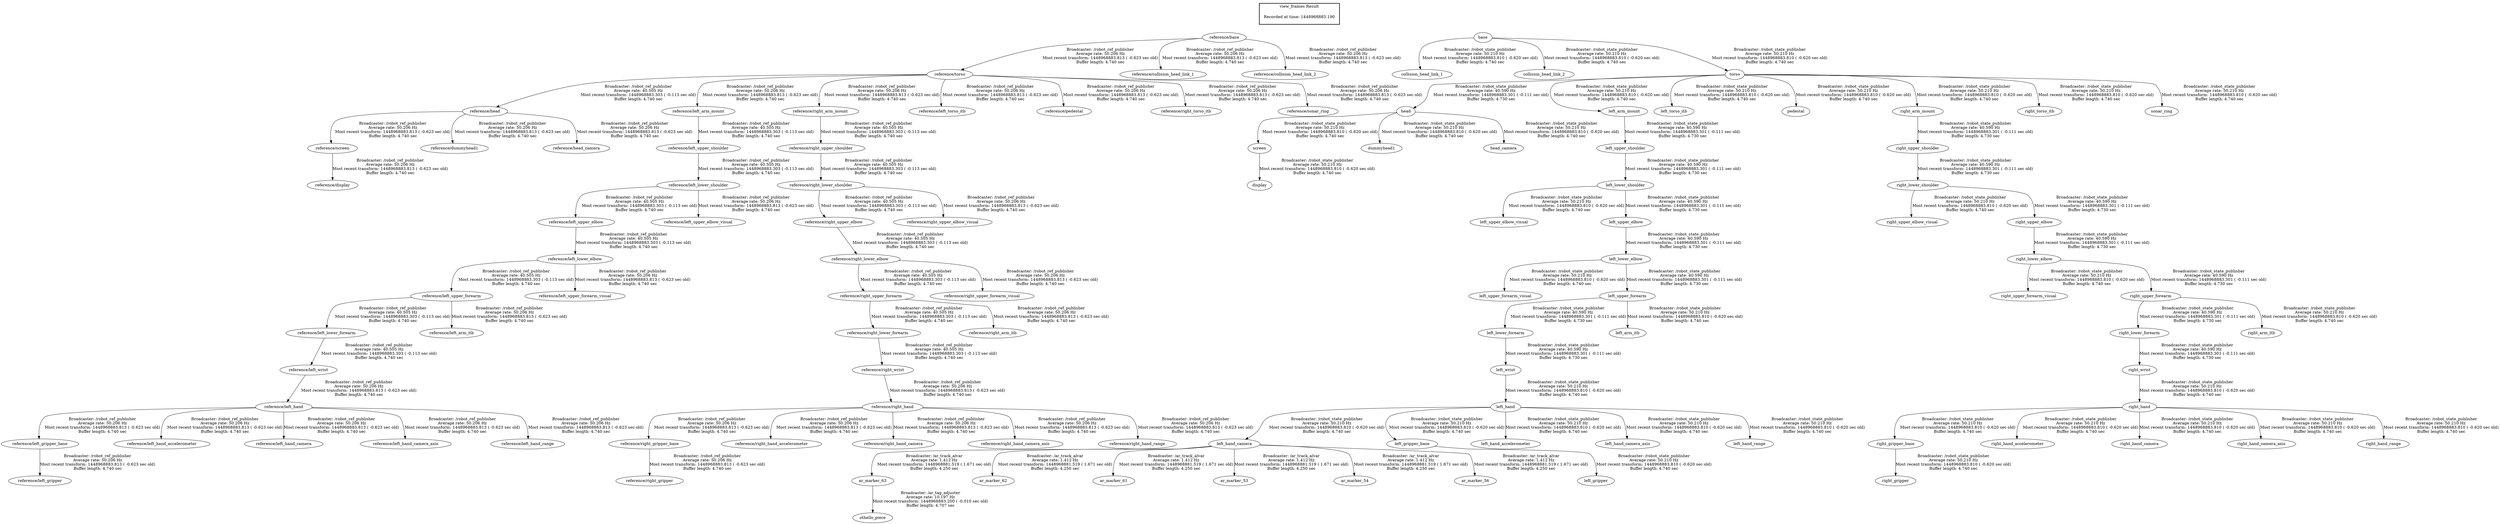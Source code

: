 digraph G {
"ar_marker_63" -> "othello_piece"[label="Broadcaster: /ar_tag_adjuster\nAverage rate: 10.197 Hz\nMost recent transform: 1448968883.200 ( -0.010 sec old)\nBuffer length: 4.707 sec\n"];
"left_hand_camera" -> "ar_marker_63"[label="Broadcaster: /ar_track_alvar\nAverage rate: 1.412 Hz\nMost recent transform: 1448968881.519 ( 1.671 sec old)\nBuffer length: 4.250 sec\n"];
"reference/torso" -> "reference/head"[label="Broadcaster: /robot_ref_publisher\nAverage rate: 40.505 Hz\nMost recent transform: 1448968883.303 ( -0.113 sec old)\nBuffer length: 4.740 sec\n"];
"reference/base" -> "reference/torso"[label="Broadcaster: /robot_ref_publisher\nAverage rate: 50.206 Hz\nMost recent transform: 1448968883.813 ( -0.623 sec old)\nBuffer length: 4.740 sec\n"];
"reference/left_lower_shoulder" -> "reference/left_upper_elbow"[label="Broadcaster: /robot_ref_publisher\nAverage rate: 40.505 Hz\nMost recent transform: 1448968883.303 ( -0.113 sec old)\nBuffer length: 4.740 sec\n"];
"reference/left_upper_shoulder" -> "reference/left_lower_shoulder"[label="Broadcaster: /robot_ref_publisher\nAverage rate: 40.505 Hz\nMost recent transform: 1448968883.303 ( -0.113 sec old)\nBuffer length: 4.740 sec\n"];
"reference/left_upper_elbow" -> "reference/left_lower_elbow"[label="Broadcaster: /robot_ref_publisher\nAverage rate: 40.505 Hz\nMost recent transform: 1448968883.303 ( -0.113 sec old)\nBuffer length: 4.740 sec\n"];
"reference/left_arm_mount" -> "reference/left_upper_shoulder"[label="Broadcaster: /robot_ref_publisher\nAverage rate: 40.505 Hz\nMost recent transform: 1448968883.303 ( -0.113 sec old)\nBuffer length: 4.740 sec\n"];
"reference/torso" -> "reference/left_arm_mount"[label="Broadcaster: /robot_ref_publisher\nAverage rate: 50.206 Hz\nMost recent transform: 1448968883.813 ( -0.623 sec old)\nBuffer length: 4.740 sec\n"];
"reference/left_lower_elbow" -> "reference/left_upper_forearm"[label="Broadcaster: /robot_ref_publisher\nAverage rate: 40.505 Hz\nMost recent transform: 1448968883.303 ( -0.113 sec old)\nBuffer length: 4.740 sec\n"];
"reference/left_upper_forearm" -> "reference/left_lower_forearm"[label="Broadcaster: /robot_ref_publisher\nAverage rate: 40.505 Hz\nMost recent transform: 1448968883.303 ( -0.113 sec old)\nBuffer length: 4.740 sec\n"];
"reference/left_lower_forearm" -> "reference/left_wrist"[label="Broadcaster: /robot_ref_publisher\nAverage rate: 40.505 Hz\nMost recent transform: 1448968883.303 ( -0.113 sec old)\nBuffer length: 4.740 sec\n"];
"reference/right_lower_shoulder" -> "reference/right_upper_elbow"[label="Broadcaster: /robot_ref_publisher\nAverage rate: 40.505 Hz\nMost recent transform: 1448968883.303 ( -0.113 sec old)\nBuffer length: 4.740 sec\n"];
"reference/right_upper_shoulder" -> "reference/right_lower_shoulder"[label="Broadcaster: /robot_ref_publisher\nAverage rate: 40.505 Hz\nMost recent transform: 1448968883.303 ( -0.113 sec old)\nBuffer length: 4.740 sec\n"];
"reference/right_upper_elbow" -> "reference/right_lower_elbow"[label="Broadcaster: /robot_ref_publisher\nAverage rate: 40.505 Hz\nMost recent transform: 1448968883.303 ( -0.113 sec old)\nBuffer length: 4.740 sec\n"];
"reference/right_arm_mount" -> "reference/right_upper_shoulder"[label="Broadcaster: /robot_ref_publisher\nAverage rate: 40.505 Hz\nMost recent transform: 1448968883.303 ( -0.113 sec old)\nBuffer length: 4.740 sec\n"];
"reference/torso" -> "reference/right_arm_mount"[label="Broadcaster: /robot_ref_publisher\nAverage rate: 50.206 Hz\nMost recent transform: 1448968883.813 ( -0.623 sec old)\nBuffer length: 4.740 sec\n"];
"reference/right_lower_elbow" -> "reference/right_upper_forearm"[label="Broadcaster: /robot_ref_publisher\nAverage rate: 40.505 Hz\nMost recent transform: 1448968883.303 ( -0.113 sec old)\nBuffer length: 4.740 sec\n"];
"reference/right_upper_forearm" -> "reference/right_lower_forearm"[label="Broadcaster: /robot_ref_publisher\nAverage rate: 40.505 Hz\nMost recent transform: 1448968883.303 ( -0.113 sec old)\nBuffer length: 4.740 sec\n"];
"reference/right_lower_forearm" -> "reference/right_wrist"[label="Broadcaster: /robot_ref_publisher\nAverage rate: 40.505 Hz\nMost recent transform: 1448968883.303 ( -0.113 sec old)\nBuffer length: 4.740 sec\n"];
"reference/base" -> "reference/collision_head_link_1"[label="Broadcaster: /robot_ref_publisher\nAverage rate: 50.206 Hz\nMost recent transform: 1448968883.813 ( -0.623 sec old)\nBuffer length: 4.740 sec\n"];
"reference/base" -> "reference/collision_head_link_2"[label="Broadcaster: /robot_ref_publisher\nAverage rate: 50.206 Hz\nMost recent transform: 1448968883.813 ( -0.623 sec old)\nBuffer length: 4.740 sec\n"];
"reference/screen" -> "reference/display"[label="Broadcaster: /robot_ref_publisher\nAverage rate: 50.206 Hz\nMost recent transform: 1448968883.813 ( -0.623 sec old)\nBuffer length: 4.740 sec\n"];
"reference/head" -> "reference/screen"[label="Broadcaster: /robot_ref_publisher\nAverage rate: 50.206 Hz\nMost recent transform: 1448968883.813 ( -0.623 sec old)\nBuffer length: 4.740 sec\n"];
"reference/head" -> "reference/dummyhead1"[label="Broadcaster: /robot_ref_publisher\nAverage rate: 50.206 Hz\nMost recent transform: 1448968883.813 ( -0.623 sec old)\nBuffer length: 4.740 sec\n"];
"reference/head" -> "reference/head_camera"[label="Broadcaster: /robot_ref_publisher\nAverage rate: 50.206 Hz\nMost recent transform: 1448968883.813 ( -0.623 sec old)\nBuffer length: 4.740 sec\n"];
"reference/left_lower_shoulder" -> "reference/left_upper_elbow_visual"[label="Broadcaster: /robot_ref_publisher\nAverage rate: 50.206 Hz\nMost recent transform: 1448968883.813 ( -0.623 sec old)\nBuffer length: 4.740 sec\n"];
"reference/left_gripper_base" -> "reference/left_gripper"[label="Broadcaster: /robot_ref_publisher\nAverage rate: 50.206 Hz\nMost recent transform: 1448968883.813 ( -0.623 sec old)\nBuffer length: 4.740 sec\n"];
"reference/left_hand" -> "reference/left_gripper_base"[label="Broadcaster: /robot_ref_publisher\nAverage rate: 50.206 Hz\nMost recent transform: 1448968883.813 ( -0.623 sec old)\nBuffer length: 4.740 sec\n"];
"reference/left_wrist" -> "reference/left_hand"[label="Broadcaster: /robot_ref_publisher\nAverage rate: 50.206 Hz\nMost recent transform: 1448968883.813 ( -0.623 sec old)\nBuffer length: 4.740 sec\n"];
"reference/left_hand" -> "reference/left_hand_accelerometer"[label="Broadcaster: /robot_ref_publisher\nAverage rate: 50.206 Hz\nMost recent transform: 1448968883.813 ( -0.623 sec old)\nBuffer length: 4.740 sec\n"];
"reference/left_hand" -> "reference/left_hand_camera"[label="Broadcaster: /robot_ref_publisher\nAverage rate: 50.206 Hz\nMost recent transform: 1448968883.813 ( -0.623 sec old)\nBuffer length: 4.740 sec\n"];
"reference/left_hand" -> "reference/left_hand_camera_axis"[label="Broadcaster: /robot_ref_publisher\nAverage rate: 50.206 Hz\nMost recent transform: 1448968883.813 ( -0.623 sec old)\nBuffer length: 4.740 sec\n"];
"reference/left_hand" -> "reference/left_hand_range"[label="Broadcaster: /robot_ref_publisher\nAverage rate: 50.206 Hz\nMost recent transform: 1448968883.813 ( -0.623 sec old)\nBuffer length: 4.740 sec\n"];
"reference/torso" -> "reference/left_torso_itb"[label="Broadcaster: /robot_ref_publisher\nAverage rate: 50.206 Hz\nMost recent transform: 1448968883.813 ( -0.623 sec old)\nBuffer length: 4.740 sec\n"];
"reference/left_lower_elbow" -> "reference/left_upper_forearm_visual"[label="Broadcaster: /robot_ref_publisher\nAverage rate: 50.206 Hz\nMost recent transform: 1448968883.813 ( -0.623 sec old)\nBuffer length: 4.740 sec\n"];
"reference/left_upper_forearm" -> "reference/left_arm_itb"[label="Broadcaster: /robot_ref_publisher\nAverage rate: 50.206 Hz\nMost recent transform: 1448968883.813 ( -0.623 sec old)\nBuffer length: 4.740 sec\n"];
"reference/torso" -> "reference/pedestal"[label="Broadcaster: /robot_ref_publisher\nAverage rate: 50.206 Hz\nMost recent transform: 1448968883.813 ( -0.623 sec old)\nBuffer length: 4.740 sec\n"];
"reference/right_lower_shoulder" -> "reference/right_upper_elbow_visual"[label="Broadcaster: /robot_ref_publisher\nAverage rate: 50.206 Hz\nMost recent transform: 1448968883.813 ( -0.623 sec old)\nBuffer length: 4.740 sec\n"];
"reference/right_gripper_base" -> "reference/right_gripper"[label="Broadcaster: /robot_ref_publisher\nAverage rate: 50.206 Hz\nMost recent transform: 1448968883.813 ( -0.623 sec old)\nBuffer length: 4.740 sec\n"];
"reference/right_hand" -> "reference/right_gripper_base"[label="Broadcaster: /robot_ref_publisher\nAverage rate: 50.206 Hz\nMost recent transform: 1448968883.813 ( -0.623 sec old)\nBuffer length: 4.740 sec\n"];
"reference/right_wrist" -> "reference/right_hand"[label="Broadcaster: /robot_ref_publisher\nAverage rate: 50.206 Hz\nMost recent transform: 1448968883.813 ( -0.623 sec old)\nBuffer length: 4.740 sec\n"];
"reference/right_hand" -> "reference/right_hand_accelerometer"[label="Broadcaster: /robot_ref_publisher\nAverage rate: 50.206 Hz\nMost recent transform: 1448968883.813 ( -0.623 sec old)\nBuffer length: 4.740 sec\n"];
"reference/right_hand" -> "reference/right_hand_camera"[label="Broadcaster: /robot_ref_publisher\nAverage rate: 50.206 Hz\nMost recent transform: 1448968883.813 ( -0.623 sec old)\nBuffer length: 4.740 sec\n"];
"reference/right_hand" -> "reference/right_hand_camera_axis"[label="Broadcaster: /robot_ref_publisher\nAverage rate: 50.206 Hz\nMost recent transform: 1448968883.813 ( -0.623 sec old)\nBuffer length: 4.740 sec\n"];
"reference/right_hand" -> "reference/right_hand_range"[label="Broadcaster: /robot_ref_publisher\nAverage rate: 50.206 Hz\nMost recent transform: 1448968883.813 ( -0.623 sec old)\nBuffer length: 4.740 sec\n"];
"reference/torso" -> "reference/right_torso_itb"[label="Broadcaster: /robot_ref_publisher\nAverage rate: 50.206 Hz\nMost recent transform: 1448968883.813 ( -0.623 sec old)\nBuffer length: 4.740 sec\n"];
"reference/right_lower_elbow" -> "reference/right_upper_forearm_visual"[label="Broadcaster: /robot_ref_publisher\nAverage rate: 50.206 Hz\nMost recent transform: 1448968883.813 ( -0.623 sec old)\nBuffer length: 4.740 sec\n"];
"reference/right_upper_forearm" -> "reference/right_arm_itb"[label="Broadcaster: /robot_ref_publisher\nAverage rate: 50.206 Hz\nMost recent transform: 1448968883.813 ( -0.623 sec old)\nBuffer length: 4.740 sec\n"];
"reference/torso" -> "reference/sonar_ring"[label="Broadcaster: /robot_ref_publisher\nAverage rate: 50.206 Hz\nMost recent transform: 1448968883.813 ( -0.623 sec old)\nBuffer length: 4.740 sec\n"];
"base" -> "collision_head_link_1"[label="Broadcaster: /robot_state_publisher\nAverage rate: 50.210 Hz\nMost recent transform: 1448968883.810 ( -0.620 sec old)\nBuffer length: 4.740 sec\n"];
"base" -> "collision_head_link_2"[label="Broadcaster: /robot_state_publisher\nAverage rate: 50.210 Hz\nMost recent transform: 1448968883.810 ( -0.620 sec old)\nBuffer length: 4.740 sec\n"];
"screen" -> "display"[label="Broadcaster: /robot_state_publisher\nAverage rate: 50.210 Hz\nMost recent transform: 1448968883.810 ( -0.620 sec old)\nBuffer length: 4.740 sec\n"];
"head" -> "screen"[label="Broadcaster: /robot_state_publisher\nAverage rate: 50.210 Hz\nMost recent transform: 1448968883.810 ( -0.620 sec old)\nBuffer length: 4.740 sec\n"];
"head" -> "dummyhead1"[label="Broadcaster: /robot_state_publisher\nAverage rate: 50.210 Hz\nMost recent transform: 1448968883.810 ( -0.620 sec old)\nBuffer length: 4.740 sec\n"];
"torso" -> "head"[label="Broadcaster: /robot_state_publisher\nAverage rate: 40.590 Hz\nMost recent transform: 1448968883.301 ( -0.111 sec old)\nBuffer length: 4.730 sec\n"];
"head" -> "head_camera"[label="Broadcaster: /robot_state_publisher\nAverage rate: 50.210 Hz\nMost recent transform: 1448968883.810 ( -0.620 sec old)\nBuffer length: 4.740 sec\n"];
"left_lower_shoulder" -> "left_upper_elbow_visual"[label="Broadcaster: /robot_state_publisher\nAverage rate: 50.210 Hz\nMost recent transform: 1448968883.810 ( -0.620 sec old)\nBuffer length: 4.740 sec\n"];
"left_upper_shoulder" -> "left_lower_shoulder"[label="Broadcaster: /robot_state_publisher\nAverage rate: 40.590 Hz\nMost recent transform: 1448968883.301 ( -0.111 sec old)\nBuffer length: 4.730 sec\n"];
"left_gripper_base" -> "left_gripper"[label="Broadcaster: /robot_state_publisher\nAverage rate: 50.210 Hz\nMost recent transform: 1448968883.810 ( -0.620 sec old)\nBuffer length: 4.740 sec\n"];
"left_hand" -> "left_gripper_base"[label="Broadcaster: /robot_state_publisher\nAverage rate: 50.210 Hz\nMost recent transform: 1448968883.810 ( -0.620 sec old)\nBuffer length: 4.740 sec\n"];
"left_wrist" -> "left_hand"[label="Broadcaster: /robot_state_publisher\nAverage rate: 50.210 Hz\nMost recent transform: 1448968883.810 ( -0.620 sec old)\nBuffer length: 4.740 sec\n"];
"left_lower_forearm" -> "left_wrist"[label="Broadcaster: /robot_state_publisher\nAverage rate: 40.590 Hz\nMost recent transform: 1448968883.301 ( -0.111 sec old)\nBuffer length: 4.730 sec\n"];
"left_hand" -> "left_hand_accelerometer"[label="Broadcaster: /robot_state_publisher\nAverage rate: 50.210 Hz\nMost recent transform: 1448968883.810 ( -0.620 sec old)\nBuffer length: 4.740 sec\n"];
"left_hand" -> "left_hand_camera"[label="Broadcaster: /robot_state_publisher\nAverage rate: 50.210 Hz\nMost recent transform: 1448968883.810 ( -0.620 sec old)\nBuffer length: 4.740 sec\n"];
"left_hand" -> "left_hand_camera_axis"[label="Broadcaster: /robot_state_publisher\nAverage rate: 50.210 Hz\nMost recent transform: 1448968883.810 ( -0.620 sec old)\nBuffer length: 4.740 sec\n"];
"left_hand" -> "left_hand_range"[label="Broadcaster: /robot_state_publisher\nAverage rate: 50.210 Hz\nMost recent transform: 1448968883.810 ( -0.620 sec old)\nBuffer length: 4.740 sec\n"];
"torso" -> "left_arm_mount"[label="Broadcaster: /robot_state_publisher\nAverage rate: 50.210 Hz\nMost recent transform: 1448968883.810 ( -0.620 sec old)\nBuffer length: 4.740 sec\n"];
"base" -> "torso"[label="Broadcaster: /robot_state_publisher\nAverage rate: 50.210 Hz\nMost recent transform: 1448968883.810 ( -0.620 sec old)\nBuffer length: 4.740 sec\n"];
"torso" -> "left_torso_itb"[label="Broadcaster: /robot_state_publisher\nAverage rate: 50.210 Hz\nMost recent transform: 1448968883.810 ( -0.620 sec old)\nBuffer length: 4.740 sec\n"];
"left_lower_elbow" -> "left_upper_forearm_visual"[label="Broadcaster: /robot_state_publisher\nAverage rate: 50.210 Hz\nMost recent transform: 1448968883.810 ( -0.620 sec old)\nBuffer length: 4.740 sec\n"];
"left_upper_elbow" -> "left_lower_elbow"[label="Broadcaster: /robot_state_publisher\nAverage rate: 40.590 Hz\nMost recent transform: 1448968883.301 ( -0.111 sec old)\nBuffer length: 4.730 sec\n"];
"left_upper_forearm" -> "left_arm_itb"[label="Broadcaster: /robot_state_publisher\nAverage rate: 50.210 Hz\nMost recent transform: 1448968883.810 ( -0.620 sec old)\nBuffer length: 4.740 sec\n"];
"left_lower_elbow" -> "left_upper_forearm"[label="Broadcaster: /robot_state_publisher\nAverage rate: 40.590 Hz\nMost recent transform: 1448968883.301 ( -0.111 sec old)\nBuffer length: 4.730 sec\n"];
"torso" -> "pedestal"[label="Broadcaster: /robot_state_publisher\nAverage rate: 50.210 Hz\nMost recent transform: 1448968883.810 ( -0.620 sec old)\nBuffer length: 4.740 sec\n"];
"right_lower_shoulder" -> "right_upper_elbow_visual"[label="Broadcaster: /robot_state_publisher\nAverage rate: 50.210 Hz\nMost recent transform: 1448968883.810 ( -0.620 sec old)\nBuffer length: 4.740 sec\n"];
"right_upper_shoulder" -> "right_lower_shoulder"[label="Broadcaster: /robot_state_publisher\nAverage rate: 40.590 Hz\nMost recent transform: 1448968883.301 ( -0.111 sec old)\nBuffer length: 4.730 sec\n"];
"right_gripper_base" -> "right_gripper"[label="Broadcaster: /robot_state_publisher\nAverage rate: 50.210 Hz\nMost recent transform: 1448968883.810 ( -0.620 sec old)\nBuffer length: 4.740 sec\n"];
"right_hand" -> "right_gripper_base"[label="Broadcaster: /robot_state_publisher\nAverage rate: 50.210 Hz\nMost recent transform: 1448968883.810 ( -0.620 sec old)\nBuffer length: 4.740 sec\n"];
"right_wrist" -> "right_hand"[label="Broadcaster: /robot_state_publisher\nAverage rate: 50.210 Hz\nMost recent transform: 1448968883.810 ( -0.620 sec old)\nBuffer length: 4.740 sec\n"];
"right_lower_forearm" -> "right_wrist"[label="Broadcaster: /robot_state_publisher\nAverage rate: 40.590 Hz\nMost recent transform: 1448968883.301 ( -0.111 sec old)\nBuffer length: 4.730 sec\n"];
"right_hand" -> "right_hand_accelerometer"[label="Broadcaster: /robot_state_publisher\nAverage rate: 50.210 Hz\nMost recent transform: 1448968883.810 ( -0.620 sec old)\nBuffer length: 4.740 sec\n"];
"right_hand" -> "right_hand_camera"[label="Broadcaster: /robot_state_publisher\nAverage rate: 50.210 Hz\nMost recent transform: 1448968883.810 ( -0.620 sec old)\nBuffer length: 4.740 sec\n"];
"right_hand" -> "right_hand_camera_axis"[label="Broadcaster: /robot_state_publisher\nAverage rate: 50.210 Hz\nMost recent transform: 1448968883.810 ( -0.620 sec old)\nBuffer length: 4.740 sec\n"];
"right_hand" -> "right_hand_range"[label="Broadcaster: /robot_state_publisher\nAverage rate: 50.210 Hz\nMost recent transform: 1448968883.810 ( -0.620 sec old)\nBuffer length: 4.740 sec\n"];
"torso" -> "right_arm_mount"[label="Broadcaster: /robot_state_publisher\nAverage rate: 50.210 Hz\nMost recent transform: 1448968883.810 ( -0.620 sec old)\nBuffer length: 4.740 sec\n"];
"torso" -> "right_torso_itb"[label="Broadcaster: /robot_state_publisher\nAverage rate: 50.210 Hz\nMost recent transform: 1448968883.810 ( -0.620 sec old)\nBuffer length: 4.740 sec\n"];
"right_lower_elbow" -> "right_upper_forearm_visual"[label="Broadcaster: /robot_state_publisher\nAverage rate: 50.210 Hz\nMost recent transform: 1448968883.810 ( -0.620 sec old)\nBuffer length: 4.740 sec\n"];
"right_upper_elbow" -> "right_lower_elbow"[label="Broadcaster: /robot_state_publisher\nAverage rate: 40.590 Hz\nMost recent transform: 1448968883.301 ( -0.111 sec old)\nBuffer length: 4.730 sec\n"];
"right_upper_forearm" -> "right_arm_itb"[label="Broadcaster: /robot_state_publisher\nAverage rate: 50.210 Hz\nMost recent transform: 1448968883.810 ( -0.620 sec old)\nBuffer length: 4.740 sec\n"];
"right_lower_elbow" -> "right_upper_forearm"[label="Broadcaster: /robot_state_publisher\nAverage rate: 40.590 Hz\nMost recent transform: 1448968883.301 ( -0.111 sec old)\nBuffer length: 4.730 sec\n"];
"torso" -> "sonar_ring"[label="Broadcaster: /robot_state_publisher\nAverage rate: 50.210 Hz\nMost recent transform: 1448968883.810 ( -0.620 sec old)\nBuffer length: 4.740 sec\n"];
"left_lower_shoulder" -> "left_upper_elbow"[label="Broadcaster: /robot_state_publisher\nAverage rate: 40.590 Hz\nMost recent transform: 1448968883.301 ( -0.111 sec old)\nBuffer length: 4.730 sec\n"];
"left_arm_mount" -> "left_upper_shoulder"[label="Broadcaster: /robot_state_publisher\nAverage rate: 40.590 Hz\nMost recent transform: 1448968883.301 ( -0.111 sec old)\nBuffer length: 4.730 sec\n"];
"left_upper_forearm" -> "left_lower_forearm"[label="Broadcaster: /robot_state_publisher\nAverage rate: 40.590 Hz\nMost recent transform: 1448968883.301 ( -0.111 sec old)\nBuffer length: 4.730 sec\n"];
"right_lower_shoulder" -> "right_upper_elbow"[label="Broadcaster: /robot_state_publisher\nAverage rate: 40.590 Hz\nMost recent transform: 1448968883.301 ( -0.111 sec old)\nBuffer length: 4.730 sec\n"];
"right_arm_mount" -> "right_upper_shoulder"[label="Broadcaster: /robot_state_publisher\nAverage rate: 40.590 Hz\nMost recent transform: 1448968883.301 ( -0.111 sec old)\nBuffer length: 4.730 sec\n"];
"right_upper_forearm" -> "right_lower_forearm"[label="Broadcaster: /robot_state_publisher\nAverage rate: 40.590 Hz\nMost recent transform: 1448968883.301 ( -0.111 sec old)\nBuffer length: 4.730 sec\n"];
"left_hand_camera" -> "ar_marker_62"[label="Broadcaster: /ar_track_alvar\nAverage rate: 1.412 Hz\nMost recent transform: 1448968881.519 ( 1.671 sec old)\nBuffer length: 4.250 sec\n"];
"left_hand_camera" -> "ar_marker_61"[label="Broadcaster: /ar_track_alvar\nAverage rate: 1.412 Hz\nMost recent transform: 1448968881.519 ( 1.671 sec old)\nBuffer length: 4.250 sec\n"];
"left_hand_camera" -> "ar_marker_53"[label="Broadcaster: /ar_track_alvar\nAverage rate: 1.412 Hz\nMost recent transform: 1448968881.519 ( 1.671 sec old)\nBuffer length: 4.250 sec\n"];
"left_hand_camera" -> "ar_marker_54"[label="Broadcaster: /ar_track_alvar\nAverage rate: 1.412 Hz\nMost recent transform: 1448968881.519 ( 1.671 sec old)\nBuffer length: 4.250 sec\n"];
"left_hand_camera" -> "ar_marker_56"[label="Broadcaster: /ar_track_alvar\nAverage rate: 1.412 Hz\nMost recent transform: 1448968881.519 ( 1.671 sec old)\nBuffer length: 4.250 sec\n"];
edge [style=invis];
 subgraph cluster_legend { style=bold; color=black; label ="view_frames Result";
"Recorded at time: 1448968883.190"[ shape=plaintext ] ;
 }->"reference/base";
edge [style=invis];
 subgraph cluster_legend { style=bold; color=black; label ="view_frames Result";
"Recorded at time: 1448968883.190"[ shape=plaintext ] ;
 }->"base";
}